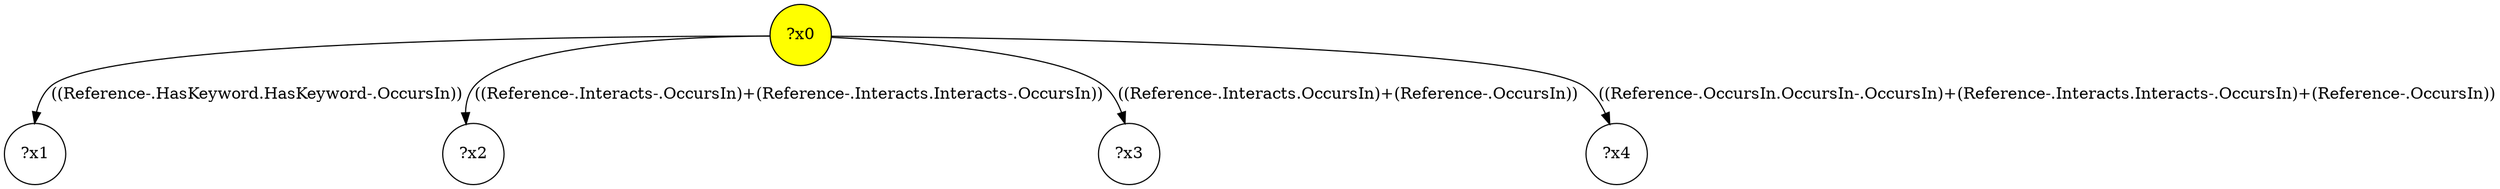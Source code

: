 digraph g {
	x0 [fillcolor="yellow", style="filled," shape=circle, label="?x0"];
	x1 [shape=circle, label="?x1"];
	x0 -> x1 [label="((Reference-.HasKeyword.HasKeyword-.OccursIn))"];
	x2 [shape=circle, label="?x2"];
	x0 -> x2 [label="((Reference-.Interacts-.OccursIn)+(Reference-.Interacts.Interacts-.OccursIn))"];
	x3 [shape=circle, label="?x3"];
	x0 -> x3 [label="((Reference-.Interacts.OccursIn)+(Reference-.OccursIn))"];
	x4 [shape=circle, label="?x4"];
	x0 -> x4 [label="((Reference-.OccursIn.OccursIn-.OccursIn)+(Reference-.Interacts.Interacts-.OccursIn)+(Reference-.OccursIn))"];
}
